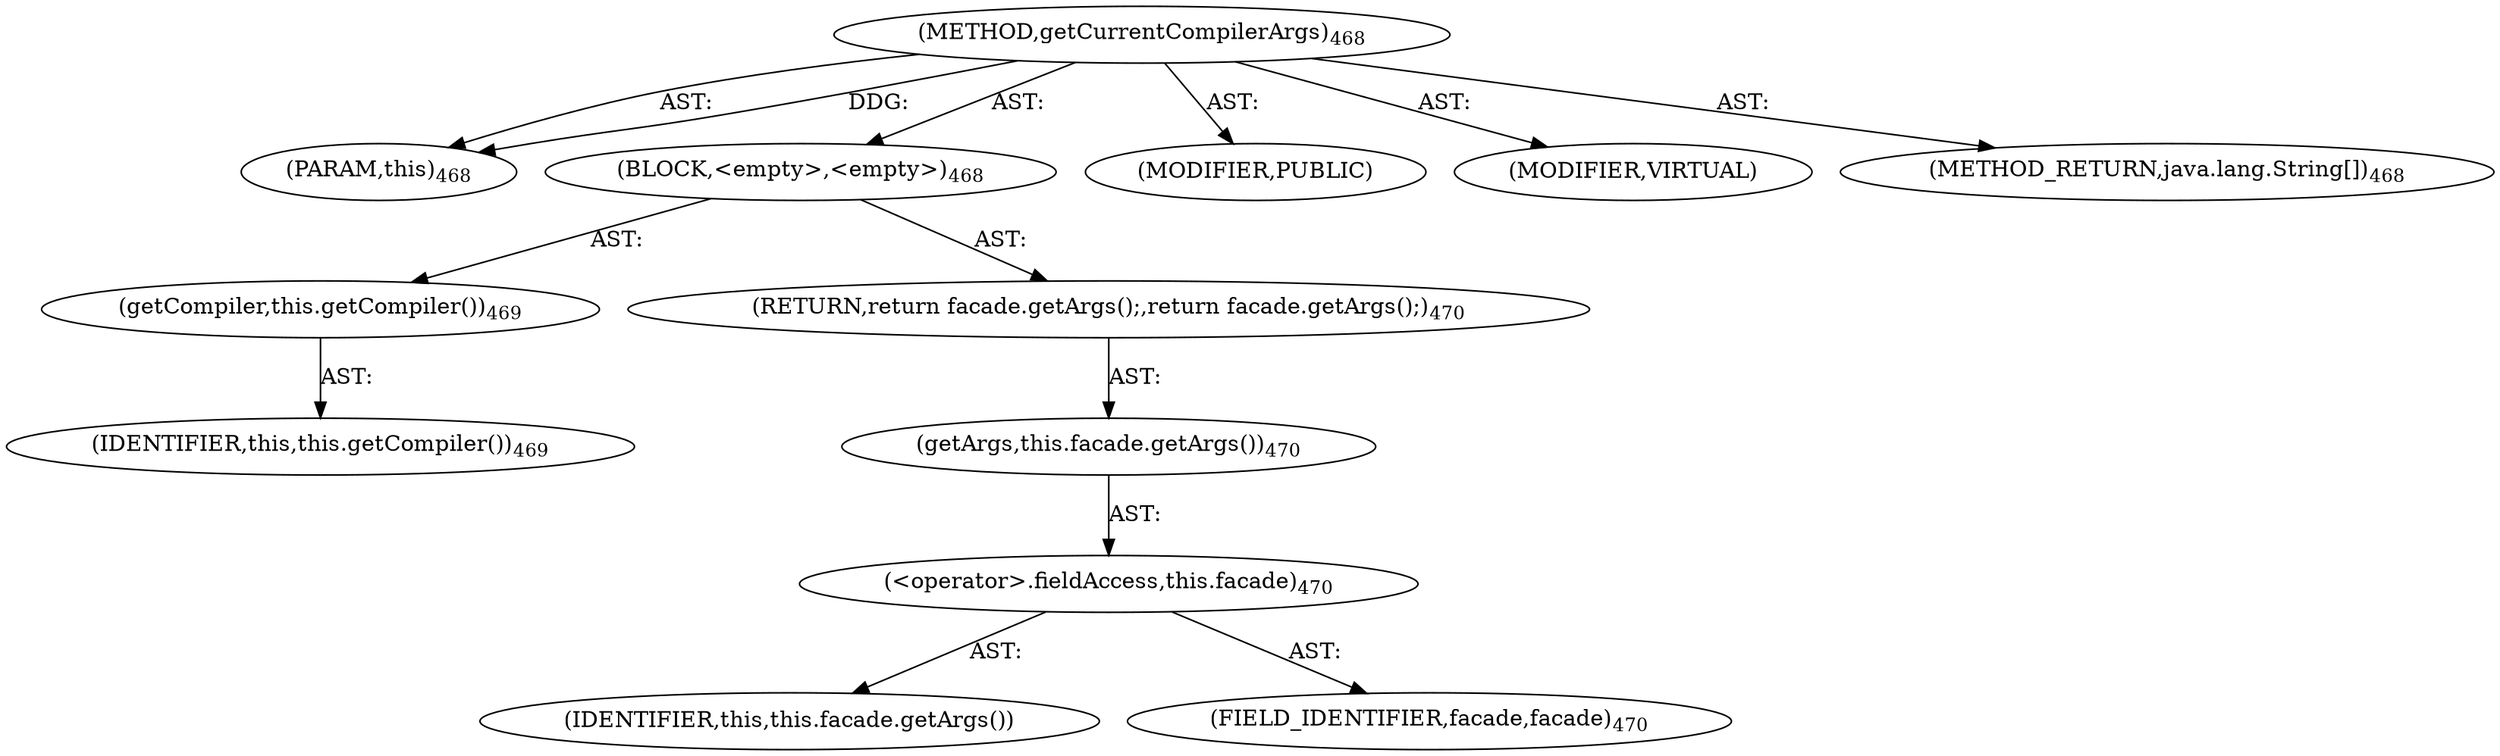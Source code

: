 digraph "getCurrentCompilerArgs" {  
"111669149735" [label = <(METHOD,getCurrentCompilerArgs)<SUB>468</SUB>> ]
"115964117008" [label = <(PARAM,this)<SUB>468</SUB>> ]
"25769803823" [label = <(BLOCK,&lt;empty&gt;,&lt;empty&gt;)<SUB>468</SUB>> ]
"30064771197" [label = <(getCompiler,this.getCompiler())<SUB>469</SUB>> ]
"68719476754" [label = <(IDENTIFIER,this,this.getCompiler())<SUB>469</SUB>> ]
"146028888085" [label = <(RETURN,return facade.getArgs();,return facade.getArgs();)<SUB>470</SUB>> ]
"30064771198" [label = <(getArgs,this.facade.getArgs())<SUB>470</SUB>> ]
"30064771199" [label = <(&lt;operator&gt;.fieldAccess,this.facade)<SUB>470</SUB>> ]
"68719476856" [label = <(IDENTIFIER,this,this.facade.getArgs())> ]
"55834574911" [label = <(FIELD_IDENTIFIER,facade,facade)<SUB>470</SUB>> ]
"133143986275" [label = <(MODIFIER,PUBLIC)> ]
"133143986276" [label = <(MODIFIER,VIRTUAL)> ]
"128849018919" [label = <(METHOD_RETURN,java.lang.String[])<SUB>468</SUB>> ]
  "111669149735" -> "115964117008"  [ label = "AST: "] 
  "111669149735" -> "25769803823"  [ label = "AST: "] 
  "111669149735" -> "133143986275"  [ label = "AST: "] 
  "111669149735" -> "133143986276"  [ label = "AST: "] 
  "111669149735" -> "128849018919"  [ label = "AST: "] 
  "25769803823" -> "30064771197"  [ label = "AST: "] 
  "25769803823" -> "146028888085"  [ label = "AST: "] 
  "30064771197" -> "68719476754"  [ label = "AST: "] 
  "146028888085" -> "30064771198"  [ label = "AST: "] 
  "30064771198" -> "30064771199"  [ label = "AST: "] 
  "30064771199" -> "68719476856"  [ label = "AST: "] 
  "30064771199" -> "55834574911"  [ label = "AST: "] 
  "111669149735" -> "115964117008"  [ label = "DDG: "] 
}
